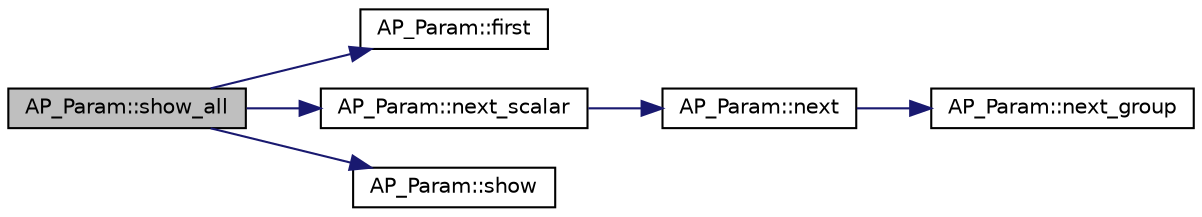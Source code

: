 digraph "AP_Param::show_all"
{
 // INTERACTIVE_SVG=YES
  edge [fontname="Helvetica",fontsize="10",labelfontname="Helvetica",labelfontsize="10"];
  node [fontname="Helvetica",fontsize="10",shape=record];
  rankdir="LR";
  Node1 [label="AP_Param::show_all",height=0.2,width=0.4,color="black", fillcolor="grey75", style="filled" fontcolor="black"];
  Node1 -> Node2 [color="midnightblue",fontsize="10",style="solid",fontname="Helvetica"];
  Node2 [label="AP_Param::first",height=0.2,width=0.4,color="black", fillcolor="white", style="filled",URL="$classAP__Param.html#adc0c44f152f0e3cbb12703b2a58d8f6b"];
  Node1 -> Node3 [color="midnightblue",fontsize="10",style="solid",fontname="Helvetica"];
  Node3 [label="AP_Param::next_scalar",height=0.2,width=0.4,color="black", fillcolor="white", style="filled",URL="$classAP__Param.html#a8cf8477edefdb6a0b2173d8229894173"];
  Node3 -> Node4 [color="midnightblue",fontsize="10",style="solid",fontname="Helvetica"];
  Node4 [label="AP_Param::next",height=0.2,width=0.4,color="black", fillcolor="white", style="filled",URL="$classAP__Param.html#ae329f47d0829a6ca578562fbec2d7383"];
  Node4 -> Node5 [color="midnightblue",fontsize="10",style="solid",fontname="Helvetica"];
  Node5 [label="AP_Param::next_group",height=0.2,width=0.4,color="black", fillcolor="white", style="filled",URL="$classAP__Param.html#aa08d36b650929da8d030137ca3dda5b2"];
  Node1 -> Node6 [color="midnightblue",fontsize="10",style="solid",fontname="Helvetica"];
  Node6 [label="AP_Param::show",height=0.2,width=0.4,color="black", fillcolor="white", style="filled",URL="$classAP__Param.html#a8196ebda4b83b54e27106e85b8b3f49c",tooltip="print the value of one variable "];
}
